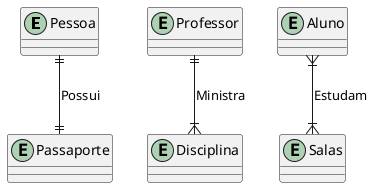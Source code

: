 @startuml

'======================
' Relacionamento 1 : 1
'======================

entity "Pessoa" {
    
}

entity "Passaporte" {
 
}

Pessoa ||--|| Passaporte : Possui

'======================
' Relacionamento 1 : N
'======================

entity "Professor" {
  
}

entity "Disciplina" {
}

Professor ||--|{ Disciplina: Ministra

'======================
' Relacionamento N : N
'======================

entity "Aluno" as Aluno {
  
}

entity "Salas" {
 
}

Aluno }|--|{ Salas: Estudam

@enduml
